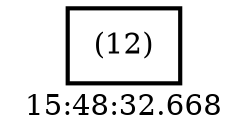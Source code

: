 digraph  g{ graph[label = "15:48:32.668"]
node [shape=rectangle, color=black, fontcolor=black, style=bold] edge [color=black] 0 [label="(12)"] ; 
}


